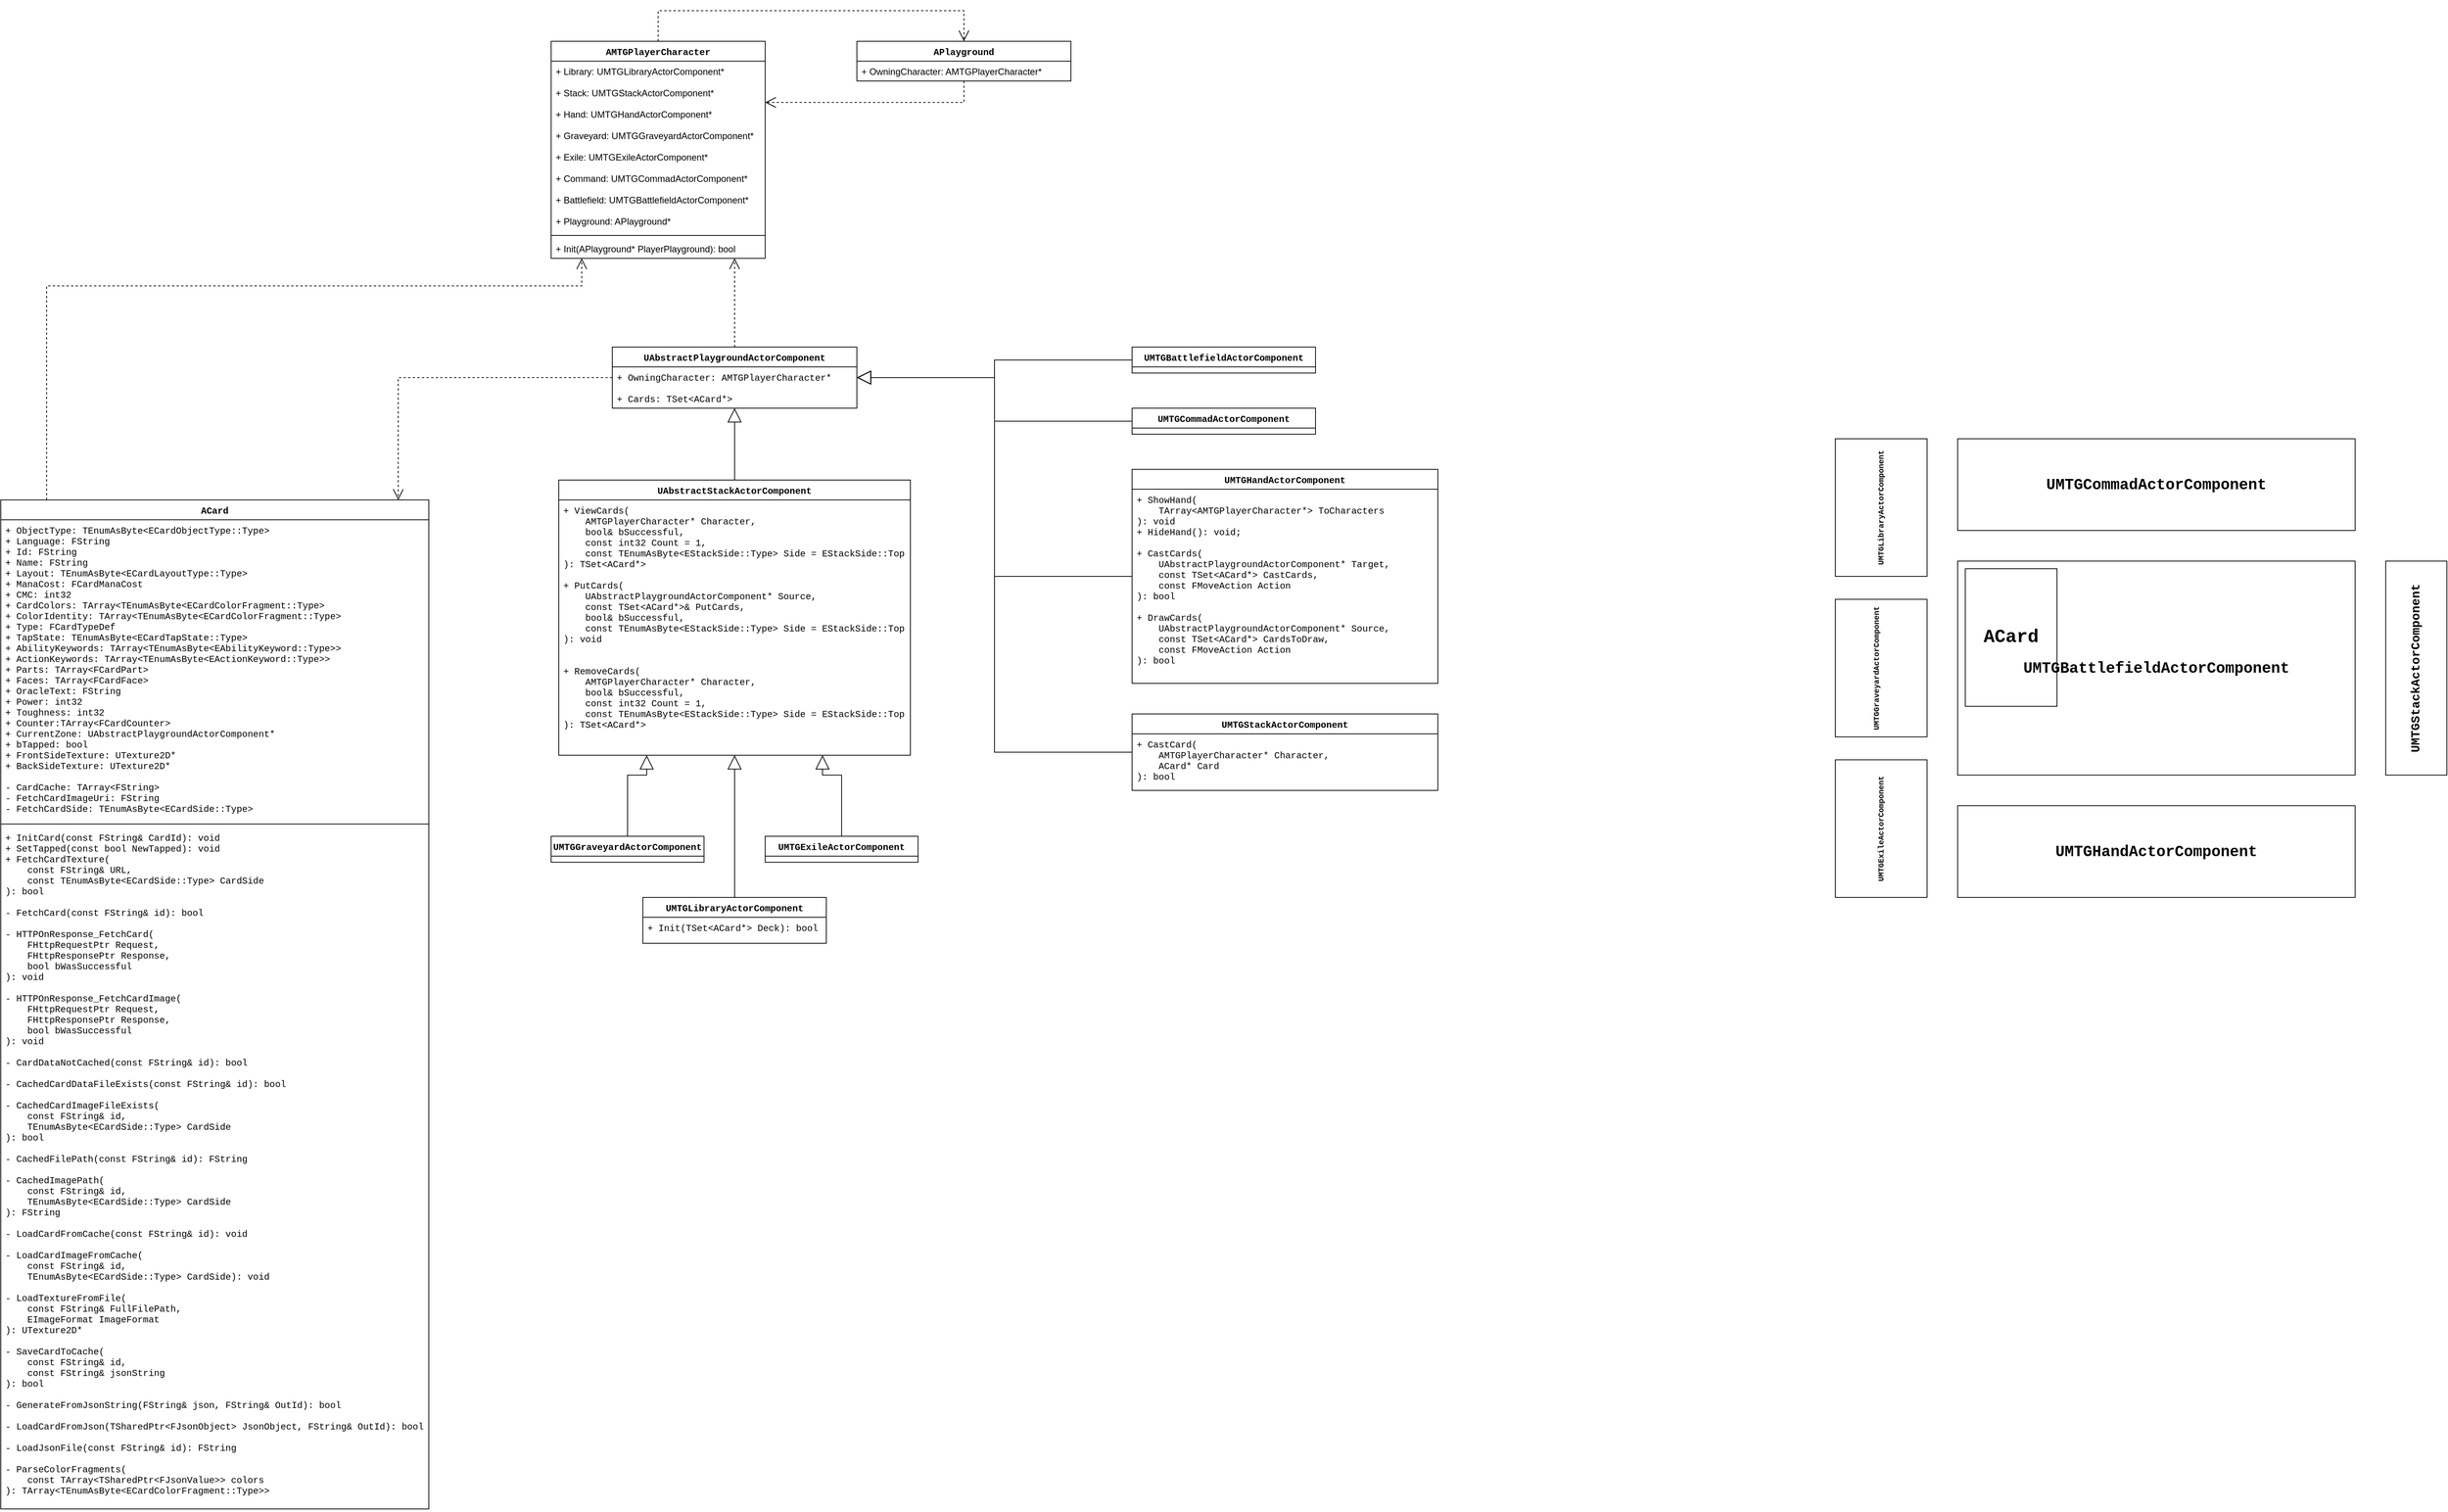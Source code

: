 <mxfile version="13.6.2" type="device"><diagram name="Page-1" id="c4acf3e9-155e-7222-9cf6-157b1a14988f"><mxGraphModel dx="2881" dy="2190" grid="1" gridSize="10" guides="1" tooltips="1" connect="1" arrows="1" fold="1" page="1" pageScale="1" pageWidth="850" pageHeight="1100" background="#ffffff" math="0" shadow="0"><root><mxCell id="0"/><mxCell id="1" parent="0"/><mxCell id="H2nC_1lGLSnJzeYJBmSe-20" value="UMTGBattlefieldActorComponent" style="swimlane;fontStyle=1;align=center;verticalAlign=top;childLayout=stackLayout;horizontal=1;startSize=26;horizontalStack=0;resizeParent=1;resizeParentMax=0;resizeLast=0;collapsible=1;marginBottom=0;fontFamily=Courier New;" vertex="1" parent="1"><mxGeometry x="800" y="40" width="240" height="34" as="geometry"/></mxCell><mxCell id="H2nC_1lGLSnJzeYJBmSe-26" value="UMTGCommadActorComponent" style="swimlane;fontStyle=1;align=center;verticalAlign=top;childLayout=stackLayout;horizontal=1;startSize=26;horizontalStack=0;resizeParent=1;resizeParentMax=0;resizeLast=0;collapsible=1;marginBottom=0;fontFamily=Courier New;" vertex="1" parent="1"><mxGeometry x="800" y="120" width="240" height="34" as="geometry"/></mxCell><mxCell id="H2nC_1lGLSnJzeYJBmSe-42" value="UMTGHandActorComponent" style="swimlane;fontStyle=1;align=center;verticalAlign=top;childLayout=stackLayout;horizontal=1;startSize=26;horizontalStack=0;resizeParent=1;resizeParentMax=0;resizeLast=0;collapsible=1;marginBottom=0;fontFamily=Courier New;" vertex="1" parent="1"><mxGeometry x="800" y="200" width="400" height="280" as="geometry"/></mxCell><mxCell id="H2nC_1lGLSnJzeYJBmSe-45" value="+ ShowHand(&#xA;    TArray&lt;AMTGPlayerCharacter*&gt; ToCharacters&#xA;): void&#xA;+ HideHand(): void;&#xA;&#xA;+ CastCards(&#xA;    UAbstractPlaygroundActorComponent* Target,&#xA;    const TSet&lt;ACard*&gt; CastCards,&#xA;    const FMoveAction Action&#xA;): bool&#xA;&#xA;+ DrawCards(&#xA;    UAbstractPlaygroundActorComponent* Source,&#xA;    const TSet&lt;ACard*&gt; CardsToDraw,&#xA;    const FMoveAction Action&#xA;): bool" style="text;strokeColor=none;fillColor=none;align=left;verticalAlign=top;spacingLeft=4;spacingRight=4;overflow=hidden;rotatable=0;points=[[0,0.5],[1,0.5]];portConstraint=eastwest;fontFamily=Courier New;" vertex="1" parent="H2nC_1lGLSnJzeYJBmSe-42"><mxGeometry y="26" width="400" height="254" as="geometry"/></mxCell><mxCell id="H2nC_1lGLSnJzeYJBmSe-54" value="" style="group;fontFamily=Courier New;horizontal=1;" vertex="1" connectable="0" parent="1"><mxGeometry x="1720" y="160" width="800" height="600" as="geometry"/></mxCell><mxCell id="H2nC_1lGLSnJzeYJBmSe-53" value="UMTGCommadActorComponent" style="rounded=0;whiteSpace=wrap;html=1;fontStyle=1;fontSize=20;fontFamily=Courier New;" vertex="1" parent="H2nC_1lGLSnJzeYJBmSe-54"><mxGeometry x="160" width="520" height="120" as="geometry"/></mxCell><mxCell id="H2nC_1lGLSnJzeYJBmSe-2" value="UMTGBattlefieldActorComponent" style="rounded=0;whiteSpace=wrap;html=1;fontStyle=1;fontSize=20;fontFamily=Courier New;" vertex="1" parent="H2nC_1lGLSnJzeYJBmSe-54"><mxGeometry x="160" y="160" width="520" height="280" as="geometry"/></mxCell><mxCell id="H2nC_1lGLSnJzeYJBmSe-3" value="UMTGLibraryActorComponent" style="rounded=0;whiteSpace=wrap;html=1;horizontal=0;fontSize=10;fontStyle=1;fontFamily=Courier New;" vertex="1" parent="H2nC_1lGLSnJzeYJBmSe-54"><mxGeometry width="120" height="180" as="geometry"/></mxCell><mxCell id="H2nC_1lGLSnJzeYJBmSe-4" value="&#xA;UMTGGraveyardActorComponent&#xA;&#xA;" style="rounded=0;whiteSpace=wrap;html=1;horizontal=0;fontSize=10;fontStyle=1;fontFamily=Courier New;" vertex="1" parent="H2nC_1lGLSnJzeYJBmSe-54"><mxGeometry y="210" width="120" height="180" as="geometry"/></mxCell><mxCell id="H2nC_1lGLSnJzeYJBmSe-5" value="UMTGExileActorComponent" style="rounded=0;whiteSpace=wrap;html=1;fontSize=10;horizontal=0;fontStyle=1;fontFamily=Courier New;" vertex="1" parent="H2nC_1lGLSnJzeYJBmSe-54"><mxGeometry y="420" width="120" height="180" as="geometry"/></mxCell><mxCell id="H2nC_1lGLSnJzeYJBmSe-6" value="UMTGHandActorComponent" style="rounded=0;whiteSpace=wrap;html=1;fontStyle=1;fontSize=20;fontFamily=Courier New;" vertex="1" parent="H2nC_1lGLSnJzeYJBmSe-54"><mxGeometry x="160" y="480" width="520" height="120" as="geometry"/></mxCell><mxCell id="H2nC_1lGLSnJzeYJBmSe-7" value="UMTGStackActorComponent" style="rounded=0;whiteSpace=wrap;html=1;horizontal=0;fontStyle=1;fontSize=16;fontFamily=Courier New;" vertex="1" parent="H2nC_1lGLSnJzeYJBmSe-54"><mxGeometry x="720" y="160" width="80" height="280" as="geometry"/></mxCell><mxCell id="H2nC_1lGLSnJzeYJBmSe-59" value="&lt;font style=&quot;font-size: 24px&quot;&gt;ACard&lt;/font&gt;" style="rounded=0;whiteSpace=wrap;html=1;horizontal=1;fontSize=10;fontStyle=1;fontFamily=Courier New;fillColor=none;" vertex="1" parent="H2nC_1lGLSnJzeYJBmSe-54"><mxGeometry x="170" y="170" width="120" height="180" as="geometry"/></mxCell><mxCell id="H2nC_1lGLSnJzeYJBmSe-8" value="UAbstractPlaygroundActorComponent" style="swimlane;fontStyle=1;align=center;verticalAlign=top;childLayout=stackLayout;horizontal=1;startSize=26;horizontalStack=0;resizeParent=1;resizeParentMax=0;resizeLast=0;collapsible=1;marginBottom=0;fontFamily=Courier New;" vertex="1" parent="1"><mxGeometry x="120" y="40" width="320" height="80" as="geometry"><mxRectangle x="40" y="40" width="250" height="26" as="alternateBounds"/></mxGeometry></mxCell><mxCell id="H2nC_1lGLSnJzeYJBmSe-9" value="+ OwningCharacter: AMTGPlayerCharacter*&#xA;&#xA;+ Cards: TSet&lt;ACard*&gt;" style="text;strokeColor=none;fillColor=none;align=left;verticalAlign=top;spacingLeft=4;spacingRight=4;overflow=hidden;rotatable=0;points=[[0,0.5],[1,0.5]];portConstraint=eastwest;fontFamily=Courier New;" vertex="1" parent="H2nC_1lGLSnJzeYJBmSe-8"><mxGeometry y="26" width="320" height="54" as="geometry"/></mxCell><mxCell id="H2nC_1lGLSnJzeYJBmSe-48" value="UMTGStackActorComponent" style="swimlane;fontStyle=1;align=center;verticalAlign=top;childLayout=stackLayout;horizontal=1;startSize=26;horizontalStack=0;resizeParent=1;resizeParentMax=0;resizeLast=0;collapsible=1;marginBottom=0;fontFamily=Courier New;" vertex="1" parent="1"><mxGeometry x="800" y="520" width="400" height="100" as="geometry"/></mxCell><mxCell id="H2nC_1lGLSnJzeYJBmSe-49" value="+ CastCard(&#xA;    AMTGPlayerCharacter* Character,&#xA;    ACard* Card&#xA;): bool" style="text;strokeColor=none;fillColor=none;align=left;verticalAlign=top;spacingLeft=4;spacingRight=4;overflow=hidden;rotatable=0;points=[[0,0.5],[1,0.5]];portConstraint=eastwest;fontFamily=Courier New;" vertex="1" parent="H2nC_1lGLSnJzeYJBmSe-48"><mxGeometry y="26" width="400" height="74" as="geometry"/></mxCell><mxCell id="H2nC_1lGLSnJzeYJBmSe-55" value="ACard" style="swimlane;fontStyle=1;align=center;verticalAlign=top;childLayout=stackLayout;horizontal=1;startSize=26;horizontalStack=0;resizeParent=1;resizeParentMax=0;resizeLast=0;collapsible=1;marginBottom=0;fontSize=12;fontFamily=Courier New;spacingBottom=0;spacing=2;" vertex="1" parent="1"><mxGeometry x="-680" y="240" width="560" height="1320" as="geometry"><mxRectangle x="-680" y="240" width="120" height="26" as="alternateBounds"/></mxGeometry></mxCell><mxCell id="H2nC_1lGLSnJzeYJBmSe-56" value="+ ObjectType: TEnumAsByte&lt;ECardObjectType::Type&gt;&#xA;+ Language: FString&#xA;+ Id: FString&#xA;+ Name: FString&#xA;+ Layout: TEnumAsByte&lt;ECardLayoutType::Type&gt;&#xA;+ ManaCost: FCardManaCost&#xA;+ CMC: int32&#xA;+ CardColors: TArray&lt;TEnumAsByte&lt;ECardColorFragment::Type&gt;&#xA;+ ColorIdentity: TArray&lt;TEnumAsByte&lt;ECardColorFragment::Type&gt;&#xA;+ Type: FCardTypeDef&#xA;+ TapState: TEnumAsByte&lt;ECardTapState::Type&gt;&#xA;+ AbilityKeywords: TArray&lt;TEnumAsByte&lt;EAbilityKeyword::Type&gt;&gt;&#xA;+ ActionKeywords: TArray&lt;TEnumAsByte&lt;EActionKeyword::Type&gt;&gt;&#xA;+ Parts: TArray&lt;FCardPart&gt;&#xA;+ Faces: TArray&lt;FCardFace&gt;&#xA;+ OracleText: FString&#xA;+ Power: int32&#xA;+ Toughness: int32&#xA;+ Counter:TArray&lt;FCardCounter&gt;&#xA;+ CurrentZone: UAbstractPlaygroundActorComponent*&#xA;+ bTapped: bool&#xA;+ FrontSideTexture: UTexture2D*&#xA;+ BackSideTexture: UTexture2D*&#xA;&#xA;- CardCache: TArray&lt;FString&gt;&#xA;- FetchCardImageUri: FString&#xA;- FetchCardSide: TEnumAsByte&lt;ECardSide::Type&gt;&#xA;&#xA;&#xA;&#xA;&#xA;&#xA;" style="text;strokeColor=none;fillColor=none;align=left;verticalAlign=top;spacingLeft=4;spacingRight=4;overflow=hidden;rotatable=0;points=[[0,0.5],[1,0.5]];portConstraint=eastwest;fontFamily=Courier New;" vertex="1" parent="H2nC_1lGLSnJzeYJBmSe-55"><mxGeometry y="26" width="560" height="394" as="geometry"/></mxCell><mxCell id="H2nC_1lGLSnJzeYJBmSe-57" value="" style="line;strokeWidth=1;fillColor=none;align=left;verticalAlign=middle;spacingTop=-1;spacingLeft=3;spacingRight=3;rotatable=0;labelPosition=right;points=[];portConstraint=eastwest;fontFamily=Courier New;" vertex="1" parent="H2nC_1lGLSnJzeYJBmSe-55"><mxGeometry y="420" width="560" height="8" as="geometry"/></mxCell><mxCell id="H2nC_1lGLSnJzeYJBmSe-58" value="+ InitCard(const FString&amp; CardId): void&#xA;+ SetTapped(const bool NewTapped): void&#xA;+ FetchCardTexture(&#xA;    const FString&amp; URL,&#xA;    const TEnumAsByte&lt;ECardSide::Type&gt; CardSide&#xA;): bool&#xA;&#xA;- FetchCard(const FString&amp; id): bool&#xA;&#xA;- HTTPOnResponse_FetchCard(&#xA;    FHttpRequestPtr Request, &#xA;    FHttpResponsePtr Response, &#xA;    bool bWasSuccessful&#xA;): void&#xA;&#xA;- HTTPOnResponse_FetchCardImage(&#xA;    FHttpRequestPtr Request, &#xA;    FHttpResponsePtr Response, &#xA;    bool bWasSuccessful&#xA;): void&#xA;&#xA;- CardDataNotCached(const FString&amp; id): bool&#xA;&#xA;- CachedCardDataFileExists(const FString&amp; id): bool&#xA;&#xA;- CachedCardImageFileExists(&#xA;    const FString&amp; id,&#xA;    TEnumAsByte&lt;ECardSide::Type&gt; CardSide&#xA;): bool&#xA;&#xA;- CachedFilePath(const FString&amp; id): FString&#xA;&#xA;- CachedImagePath(&#xA;    const FString&amp; id,&#xA;    TEnumAsByte&lt;ECardSide::Type&gt; CardSide&#xA;): FString&#xA;&#xA;- LoadCardFromCache(const FString&amp; id): void&#xA;&#xA;- LoadCardImageFromCache(&#xA;    const FString&amp; id,&#xA;    TEnumAsByte&lt;ECardSide::Type&gt; CardSide): void&#xA;&#xA;- LoadTextureFromFile(&#xA;    const FString&amp; FullFilePath,&#xA;    EImageFormat ImageFormat&#xA;): UTexture2D*&#xA;&#xA;- SaveCardToCache(&#xA;    const FString&amp; id,&#xA;    const FString&amp; jsonString&#xA;): bool&#xA;&#xA;- GenerateFromJsonString(FString&amp; json, FString&amp; OutId): bool&#xA;&#xA;- LoadCardFromJson(TSharedPtr&lt;FJsonObject&gt; JsonObject, FString&amp; OutId): bool&#xA;&#xA;- LoadJsonFile(const FString&amp; id): FString&#xA;&#xA;- ParseColorFragments(&#xA;    const TArray&lt;TSharedPtr&lt;FJsonValue&gt;&gt; colors&#xA;): TArray&lt;TEnumAsByte&lt;ECardColorFragment::Type&gt;&gt;&#xA;&#xA;&#xA;&#xA;" style="text;strokeColor=none;fillColor=none;align=left;verticalAlign=top;spacingLeft=4;spacingRight=4;overflow=hidden;rotatable=0;points=[[0,0.5],[1,0.5]];portConstraint=eastwest;fontFamily=Courier New;" vertex="1" parent="H2nC_1lGLSnJzeYJBmSe-55"><mxGeometry y="428" width="560" height="892" as="geometry"/></mxCell><mxCell id="H2nC_1lGLSnJzeYJBmSe-60" value="AMTGPlayerCharacter" style="swimlane;fontStyle=1;align=center;verticalAlign=top;childLayout=stackLayout;horizontal=1;startSize=26;horizontalStack=0;resizeParent=1;resizeParentMax=0;resizeLast=0;collapsible=1;marginBottom=0;fillColor=none;fontFamily=Courier New;fontSize=12;spacing=2;" vertex="1" parent="1"><mxGeometry x="40" y="-360" width="280" height="284" as="geometry"><mxRectangle x="40" y="-360" width="170" height="26" as="alternateBounds"/></mxGeometry></mxCell><mxCell id="H2nC_1lGLSnJzeYJBmSe-61" value="+ Library: UMTGLibraryActorComponent*&#xA;&#xA;+ Stack: UMTGStackActorComponent*&#xA;&#xA;+ Hand: UMTGHandActorComponent*&#xA;&#xA;+ Graveyard: UMTGGraveyardActorComponent*&#xA;&#xA;+ Exile: UMTGExileActorComponent*&#xA;&#xA;+ Command: UMTGCommadActorComponent*&#xA;&#xA;+ Battlefield: UMTGBattlefieldActorComponent*&#xA;&#xA;+ Playground: APlayground*&#xA;" style="text;strokeColor=none;fillColor=none;align=left;verticalAlign=top;spacingLeft=4;spacingRight=4;overflow=hidden;rotatable=0;points=[[0,0.5],[1,0.5]];portConstraint=eastwest;" vertex="1" parent="H2nC_1lGLSnJzeYJBmSe-60"><mxGeometry y="26" width="280" height="224" as="geometry"/></mxCell><mxCell id="H2nC_1lGLSnJzeYJBmSe-62" value="" style="line;strokeWidth=1;fillColor=none;align=left;verticalAlign=middle;spacingTop=-1;spacingLeft=3;spacingRight=3;rotatable=0;labelPosition=right;points=[];portConstraint=eastwest;" vertex="1" parent="H2nC_1lGLSnJzeYJBmSe-60"><mxGeometry y="250" width="280" height="8" as="geometry"/></mxCell><mxCell id="H2nC_1lGLSnJzeYJBmSe-63" value="+ Init(APlayground* PlayerPlayground): bool" style="text;strokeColor=none;fillColor=none;align=left;verticalAlign=top;spacingLeft=4;spacingRight=4;overflow=hidden;rotatable=0;points=[[0,0.5],[1,0.5]];portConstraint=eastwest;" vertex="1" parent="H2nC_1lGLSnJzeYJBmSe-60"><mxGeometry y="258" width="280" height="26" as="geometry"/></mxCell><mxCell id="H2nC_1lGLSnJzeYJBmSe-64" value="" style="endArrow=block;endSize=16;endFill=0;html=1;fontFamily=Courier New;fontSize=12;exitX=0.5;exitY=0;exitDx=0;exitDy=0;rounded=0;edgeStyle=elbowEdgeStyle;" edge="1" parent="1" source="H2nC_1lGLSnJzeYJBmSe-16" target="H2nC_1lGLSnJzeYJBmSe-8"><mxGeometry width="160" relative="1" as="geometry"><mxPoint x="280" y="250" as="sourcePoint"/><mxPoint x="440" y="250" as="targetPoint"/></mxGeometry></mxCell><mxCell id="H2nC_1lGLSnJzeYJBmSe-65" value="" style="endArrow=block;endSize=16;endFill=0;html=1;fontFamily=Courier New;fontSize=12;edgeStyle=elbowEdgeStyle;rounded=0;" edge="1" parent="1" source="H2nC_1lGLSnJzeYJBmSe-20" target="H2nC_1lGLSnJzeYJBmSe-8"><mxGeometry width="160" relative="1" as="geometry"><mxPoint x="610" y="110" as="sourcePoint"/><mxPoint x="770" y="110" as="targetPoint"/></mxGeometry></mxCell><mxCell id="H2nC_1lGLSnJzeYJBmSe-66" value="" style="endArrow=block;endSize=16;endFill=0;html=1;fontFamily=Courier New;fontSize=12;edgeStyle=elbowEdgeStyle;rounded=0;exitX=0;exitY=0.5;exitDx=0;exitDy=0;" edge="1" parent="1" source="H2nC_1lGLSnJzeYJBmSe-26" target="H2nC_1lGLSnJzeYJBmSe-8"><mxGeometry width="160" relative="1" as="geometry"><mxPoint x="800" y="57" as="sourcePoint"/><mxPoint x="440" y="80" as="targetPoint"/></mxGeometry></mxCell><mxCell id="H2nC_1lGLSnJzeYJBmSe-67" value="" style="endArrow=block;endSize=16;endFill=0;html=1;fontFamily=Courier New;fontSize=12;edgeStyle=elbowEdgeStyle;rounded=0;" edge="1" parent="1" source="H2nC_1lGLSnJzeYJBmSe-42" target="H2nC_1lGLSnJzeYJBmSe-8"><mxGeometry width="160" relative="1" as="geometry"><mxPoint x="810" y="67" as="sourcePoint"/><mxPoint x="450" y="90" as="targetPoint"/></mxGeometry></mxCell><mxCell id="H2nC_1lGLSnJzeYJBmSe-68" value="" style="endArrow=block;endSize=16;endFill=0;html=1;fontFamily=Courier New;fontSize=12;rounded=0;edgeStyle=elbowEdgeStyle;exitX=0.5;exitY=0;exitDx=0;exitDy=0;entryX=0.5;entryY=1;entryDx=0;entryDy=0;elbow=vertical;" edge="1" parent="1" source="H2nC_1lGLSnJzeYJBmSe-51" target="H2nC_1lGLSnJzeYJBmSe-16"><mxGeometry width="160" relative="1" as="geometry"><mxPoint x="90" y="690" as="sourcePoint"/><mxPoint x="250" y="690" as="targetPoint"/><Array as="points"><mxPoint x="200" y="640"/><mxPoint x="240" y="440"/><mxPoint x="300" y="650"/><mxPoint x="230" y="480"/></Array></mxGeometry></mxCell><mxCell id="H2nC_1lGLSnJzeYJBmSe-69" value="" style="endArrow=block;endSize=16;endFill=0;html=1;fontFamily=Courier New;fontSize=12;rounded=0;edgeStyle=elbowEdgeStyle;elbow=vertical;exitX=0.5;exitY=0;exitDx=0;exitDy=0;entryX=0.25;entryY=1;entryDx=0;entryDy=0;" edge="1" parent="1" source="H2nC_1lGLSnJzeYJBmSe-27" target="H2nC_1lGLSnJzeYJBmSe-16"><mxGeometry width="160" relative="1" as="geometry"><mxPoint x="280" y="720" as="sourcePoint"/><mxPoint x="280" y="600" as="targetPoint"/><Array as="points"><mxPoint x="130" y="600"/><mxPoint x="112" y="640"/></Array></mxGeometry></mxCell><mxCell id="H2nC_1lGLSnJzeYJBmSe-70" value="" style="endArrow=block;endSize=16;endFill=0;html=1;fontFamily=Courier New;fontSize=12;rounded=0;edgeStyle=elbowEdgeStyle;exitX=0.5;exitY=0;exitDx=0;exitDy=0;elbow=vertical;entryX=0.75;entryY=1;entryDx=0;entryDy=0;" edge="1" parent="1" source="H2nC_1lGLSnJzeYJBmSe-47" target="H2nC_1lGLSnJzeYJBmSe-16"><mxGeometry width="160" relative="1" as="geometry"><mxPoint x="140" y="640" as="sourcePoint"/><mxPoint x="140" y="600" as="targetPoint"/><Array as="points"><mxPoint x="310" y="600"/><mxPoint x="300" y="640"/></Array></mxGeometry></mxCell><mxCell id="H2nC_1lGLSnJzeYJBmSe-51" value="UMTGLibraryActorComponent" style="swimlane;fontStyle=1;align=center;verticalAlign=top;childLayout=stackLayout;horizontal=1;startSize=26;horizontalStack=0;resizeParent=1;resizeParentMax=0;resizeLast=0;collapsible=1;marginBottom=0;fontFamily=Courier New;" vertex="1" parent="1"><mxGeometry x="160" y="760" width="240" height="60" as="geometry"/></mxCell><mxCell id="H2nC_1lGLSnJzeYJBmSe-52" value="+ Init(TSet&lt;ACard*&gt; Deck): bool" style="text;strokeColor=none;fillColor=none;align=left;verticalAlign=top;spacingLeft=4;spacingRight=4;overflow=hidden;rotatable=0;points=[[0,0.5],[1,0.5]];portConstraint=eastwest;fontFamily=Courier New;" vertex="1" parent="H2nC_1lGLSnJzeYJBmSe-51"><mxGeometry y="26" width="240" height="34" as="geometry"/></mxCell><mxCell id="H2nC_1lGLSnJzeYJBmSe-27" value="UMTGGraveyardActorComponent" style="swimlane;fontStyle=1;align=center;verticalAlign=top;childLayout=stackLayout;horizontal=1;startSize=26;horizontalStack=0;resizeParent=1;resizeParentMax=0;resizeLast=0;collapsible=1;marginBottom=0;fontFamily=Courier New;" vertex="1" parent="1"><mxGeometry x="40" y="680" width="200" height="34" as="geometry"/></mxCell><mxCell id="H2nC_1lGLSnJzeYJBmSe-47" value="UMTGExileActorComponent" style="swimlane;fontStyle=1;align=center;verticalAlign=top;childLayout=stackLayout;horizontal=1;startSize=26;horizontalStack=0;resizeParent=1;resizeParentMax=0;resizeLast=0;collapsible=1;marginBottom=0;fontFamily=Courier New;" vertex="1" parent="1"><mxGeometry x="320" y="680" width="200" height="34" as="geometry"/></mxCell><mxCell id="H2nC_1lGLSnJzeYJBmSe-72" value="" style="endArrow=open;endSize=12;dashed=1;html=1;fontFamily=Courier New;fontSize=12;rounded=0;edgeStyle=orthogonalEdgeStyle;" edge="1" parent="1" source="H2nC_1lGLSnJzeYJBmSe-8" target="H2nC_1lGLSnJzeYJBmSe-55"><mxGeometry width="160" relative="1" as="geometry"><mxPoint x="50" y="420" as="sourcePoint"/><mxPoint x="-120" y="280" as="targetPoint"/><Array as="points"><mxPoint x="-160" y="80"/></Array></mxGeometry></mxCell><mxCell id="H2nC_1lGLSnJzeYJBmSe-75" value="" style="endArrow=open;endSize=12;dashed=1;html=1;fontFamily=Courier New;fontSize=12;rounded=0;edgeStyle=orthogonalEdgeStyle;" edge="1" parent="1" source="H2nC_1lGLSnJzeYJBmSe-55" target="H2nC_1lGLSnJzeYJBmSe-60"><mxGeometry width="160" relative="1" as="geometry"><mxPoint x="-260.0" y="240" as="sourcePoint"/><mxPoint x="179.941" y="-76" as="targetPoint"/><Array as="points"><mxPoint x="-620" y="-40"/><mxPoint x="80" y="-40"/></Array></mxGeometry></mxCell><mxCell id="H2nC_1lGLSnJzeYJBmSe-76" value="" style="endArrow=open;endSize=12;dashed=1;html=1;fontFamily=Courier New;fontSize=12;rounded=0;edgeStyle=elbowEdgeStyle;" edge="1" parent="1" source="H2nC_1lGLSnJzeYJBmSe-8" target="H2nC_1lGLSnJzeYJBmSe-60"><mxGeometry width="160" relative="1" as="geometry"><mxPoint x="230" y="10" as="sourcePoint"/><mxPoint x="179.941" y="-76" as="targetPoint"/><Array as="points"><mxPoint x="280" y="-20"/></Array></mxGeometry></mxCell><mxCell id="H2nC_1lGLSnJzeYJBmSe-16" value="UAbstractStackActorComponent" style="swimlane;fontStyle=1;align=center;verticalAlign=top;childLayout=stackLayout;horizontal=1;startSize=26;horizontalStack=0;resizeParent=1;resizeParentMax=0;resizeLast=0;collapsible=1;marginBottom=0;fontFamily=Courier New;" vertex="1" parent="1"><mxGeometry x="50" y="214" width="460" height="360" as="geometry"><mxRectangle x="155" y="214" width="250" height="26" as="alternateBounds"/></mxGeometry></mxCell><mxCell id="H2nC_1lGLSnJzeYJBmSe-17" value="+ ViewCards(&#xA;    AMTGPlayerCharacter* Character,&#xA;    bool&amp; bSuccessful,&#xA;    const int32 Count = 1,&#xA;    const TEnumAsByte&lt;EStackSide::Type&gt; Side = EStackSide::Top&#xA;): TSet&lt;ACard*&gt;&#xA;&#xA;+ PutCards(&#xA;    UAbstractPlaygroundActorComponent* Source,&#xA;    const TSet&lt;ACard*&gt;&amp; PutCards,&#xA;    bool&amp; bSuccessful,&#xA;    const TEnumAsByte&lt;EStackSide::Type&gt; Side = EStackSide::Top&#xA;): void&#xA;&#xA;&#xA;+ RemoveCards(&#xA;    AMTGPlayerCharacter* Character,&#xA;    bool&amp; bSuccessful,&#xA;    const int32 Count = 1,&#xA;    const TEnumAsByte&lt;EStackSide::Type&gt; Side = EStackSide::Top&#xA;): TSet&lt;ACard*&gt;&#xA;" style="text;strokeColor=none;fillColor=none;align=left;verticalAlign=top;spacingLeft=4;spacingRight=4;overflow=hidden;rotatable=0;points=[[0,0.5],[1,0.5]];portConstraint=eastwest;fontFamily=Courier New;" vertex="1" parent="H2nC_1lGLSnJzeYJBmSe-16"><mxGeometry y="26" width="460" height="334" as="geometry"/></mxCell><mxCell id="H2nC_1lGLSnJzeYJBmSe-77" value="APlayground" style="swimlane;fontStyle=1;align=center;verticalAlign=top;childLayout=stackLayout;horizontal=1;startSize=26;horizontalStack=0;resizeParent=1;resizeParentMax=0;resizeLast=0;collapsible=1;marginBottom=0;fillColor=none;fontFamily=Courier New;fontSize=12;" vertex="1" parent="1"><mxGeometry x="440" y="-360" width="280" height="52" as="geometry"/></mxCell><mxCell id="H2nC_1lGLSnJzeYJBmSe-78" value="+ OwningCharacter: AMTGPlayerCharacter*" style="text;strokeColor=none;fillColor=none;align=left;verticalAlign=top;spacingLeft=4;spacingRight=4;overflow=hidden;rotatable=0;points=[[0,0.5],[1,0.5]];portConstraint=eastwest;" vertex="1" parent="H2nC_1lGLSnJzeYJBmSe-77"><mxGeometry y="26" width="280" height="26" as="geometry"/></mxCell><mxCell id="H2nC_1lGLSnJzeYJBmSe-86" value="" style="endArrow=open;endSize=12;dashed=1;html=1;fontFamily=Courier New;fontSize=12;edgeStyle=elbowEdgeStyle;rounded=0;" edge="1" parent="1" source="H2nC_1lGLSnJzeYJBmSe-60" target="H2nC_1lGLSnJzeYJBmSe-77"><mxGeometry width="160" relative="1" as="geometry"><mxPoint x="440" y="-260" as="sourcePoint"/><mxPoint x="600" y="-260" as="targetPoint"/><Array as="points"><mxPoint x="400" y="-400"/><mxPoint x="390" y="-350"/></Array></mxGeometry></mxCell><mxCell id="H2nC_1lGLSnJzeYJBmSe-87" value="" style="endArrow=open;endSize=12;dashed=1;html=1;fontFamily=Courier New;fontSize=12;edgeStyle=elbowEdgeStyle;rounded=0;" edge="1" parent="1" source="H2nC_1lGLSnJzeYJBmSe-77" target="H2nC_1lGLSnJzeYJBmSe-60"><mxGeometry width="160" relative="1" as="geometry"><mxPoint x="410" y="-154.0" as="sourcePoint"/><mxPoint x="530" y="-270.0" as="targetPoint"/><Array as="points"><mxPoint x="580" y="-280"/><mxPoint x="420" y="-320"/></Array></mxGeometry></mxCell><mxCell id="H2nC_1lGLSnJzeYJBmSe-89" value="" style="endArrow=block;endSize=16;endFill=0;html=1;fontFamily=Courier New;fontSize=12;edgeStyle=elbowEdgeStyle;rounded=0;" edge="1" parent="1" source="H2nC_1lGLSnJzeYJBmSe-48" target="H2nC_1lGLSnJzeYJBmSe-8"><mxGeometry width="160" relative="1" as="geometry"><mxPoint x="800" y="340" as="sourcePoint"/><mxPoint x="440" y="80" as="targetPoint"/></mxGeometry></mxCell></root></mxGraphModel></diagram></mxfile>